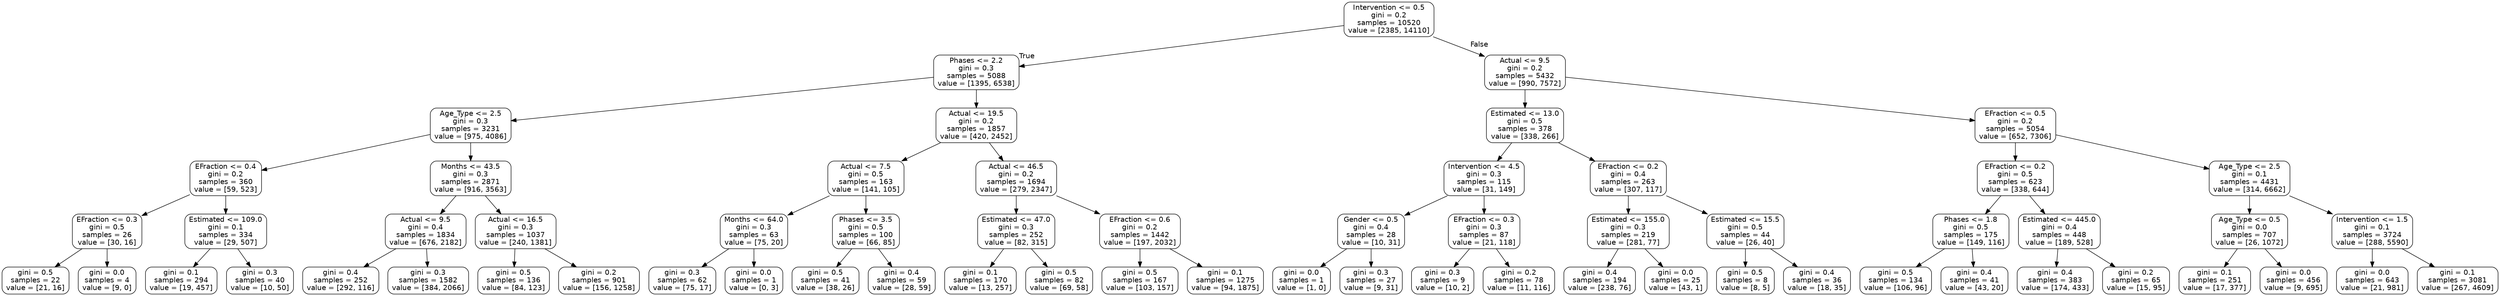 digraph Tree {
node [shape=box, style="rounded", color="black", fontname="helvetica"] ;
edge [fontname="helvetica"] ;
0 [label="Intervention <= 0.5\ngini = 0.2\nsamples = 10520\nvalue = [2385, 14110]"] ;
1 [label="Phases <= 2.2\ngini = 0.3\nsamples = 5088\nvalue = [1395, 6538]"] ;
0 -> 1 [labeldistance=2.5, labelangle=45, headlabel="True"] ;
2 [label="Age_Type <= 2.5\ngini = 0.3\nsamples = 3231\nvalue = [975, 4086]"] ;
1 -> 2 ;
3 [label="EFraction <= 0.4\ngini = 0.2\nsamples = 360\nvalue = [59, 523]"] ;
2 -> 3 ;
4 [label="EFraction <= 0.3\ngini = 0.5\nsamples = 26\nvalue = [30, 16]"] ;
3 -> 4 ;
5 [label="gini = 0.5\nsamples = 22\nvalue = [21, 16]"] ;
4 -> 5 ;
6 [label="gini = 0.0\nsamples = 4\nvalue = [9, 0]"] ;
4 -> 6 ;
7 [label="Estimated <= 109.0\ngini = 0.1\nsamples = 334\nvalue = [29, 507]"] ;
3 -> 7 ;
8 [label="gini = 0.1\nsamples = 294\nvalue = [19, 457]"] ;
7 -> 8 ;
9 [label="gini = 0.3\nsamples = 40\nvalue = [10, 50]"] ;
7 -> 9 ;
10 [label="Months <= 43.5\ngini = 0.3\nsamples = 2871\nvalue = [916, 3563]"] ;
2 -> 10 ;
11 [label="Actual <= 9.5\ngini = 0.4\nsamples = 1834\nvalue = [676, 2182]"] ;
10 -> 11 ;
12 [label="gini = 0.4\nsamples = 252\nvalue = [292, 116]"] ;
11 -> 12 ;
13 [label="gini = 0.3\nsamples = 1582\nvalue = [384, 2066]"] ;
11 -> 13 ;
14 [label="Actual <= 16.5\ngini = 0.3\nsamples = 1037\nvalue = [240, 1381]"] ;
10 -> 14 ;
15 [label="gini = 0.5\nsamples = 136\nvalue = [84, 123]"] ;
14 -> 15 ;
16 [label="gini = 0.2\nsamples = 901\nvalue = [156, 1258]"] ;
14 -> 16 ;
17 [label="Actual <= 19.5\ngini = 0.2\nsamples = 1857\nvalue = [420, 2452]"] ;
1 -> 17 ;
18 [label="Actual <= 7.5\ngini = 0.5\nsamples = 163\nvalue = [141, 105]"] ;
17 -> 18 ;
19 [label="Months <= 64.0\ngini = 0.3\nsamples = 63\nvalue = [75, 20]"] ;
18 -> 19 ;
20 [label="gini = 0.3\nsamples = 62\nvalue = [75, 17]"] ;
19 -> 20 ;
21 [label="gini = 0.0\nsamples = 1\nvalue = [0, 3]"] ;
19 -> 21 ;
22 [label="Phases <= 3.5\ngini = 0.5\nsamples = 100\nvalue = [66, 85]"] ;
18 -> 22 ;
23 [label="gini = 0.5\nsamples = 41\nvalue = [38, 26]"] ;
22 -> 23 ;
24 [label="gini = 0.4\nsamples = 59\nvalue = [28, 59]"] ;
22 -> 24 ;
25 [label="Actual <= 46.5\ngini = 0.2\nsamples = 1694\nvalue = [279, 2347]"] ;
17 -> 25 ;
26 [label="Estimated <= 47.0\ngini = 0.3\nsamples = 252\nvalue = [82, 315]"] ;
25 -> 26 ;
27 [label="gini = 0.1\nsamples = 170\nvalue = [13, 257]"] ;
26 -> 27 ;
28 [label="gini = 0.5\nsamples = 82\nvalue = [69, 58]"] ;
26 -> 28 ;
29 [label="EFraction <= 0.6\ngini = 0.2\nsamples = 1442\nvalue = [197, 2032]"] ;
25 -> 29 ;
30 [label="gini = 0.5\nsamples = 167\nvalue = [103, 157]"] ;
29 -> 30 ;
31 [label="gini = 0.1\nsamples = 1275\nvalue = [94, 1875]"] ;
29 -> 31 ;
32 [label="Actual <= 9.5\ngini = 0.2\nsamples = 5432\nvalue = [990, 7572]"] ;
0 -> 32 [labeldistance=2.5, labelangle=-45, headlabel="False"] ;
33 [label="Estimated <= 13.0\ngini = 0.5\nsamples = 378\nvalue = [338, 266]"] ;
32 -> 33 ;
34 [label="Intervention <= 4.5\ngini = 0.3\nsamples = 115\nvalue = [31, 149]"] ;
33 -> 34 ;
35 [label="Gender <= 0.5\ngini = 0.4\nsamples = 28\nvalue = [10, 31]"] ;
34 -> 35 ;
36 [label="gini = 0.0\nsamples = 1\nvalue = [1, 0]"] ;
35 -> 36 ;
37 [label="gini = 0.3\nsamples = 27\nvalue = [9, 31]"] ;
35 -> 37 ;
38 [label="EFraction <= 0.3\ngini = 0.3\nsamples = 87\nvalue = [21, 118]"] ;
34 -> 38 ;
39 [label="gini = 0.3\nsamples = 9\nvalue = [10, 2]"] ;
38 -> 39 ;
40 [label="gini = 0.2\nsamples = 78\nvalue = [11, 116]"] ;
38 -> 40 ;
41 [label="EFraction <= 0.2\ngini = 0.4\nsamples = 263\nvalue = [307, 117]"] ;
33 -> 41 ;
42 [label="Estimated <= 155.0\ngini = 0.3\nsamples = 219\nvalue = [281, 77]"] ;
41 -> 42 ;
43 [label="gini = 0.4\nsamples = 194\nvalue = [238, 76]"] ;
42 -> 43 ;
44 [label="gini = 0.0\nsamples = 25\nvalue = [43, 1]"] ;
42 -> 44 ;
45 [label="Estimated <= 15.5\ngini = 0.5\nsamples = 44\nvalue = [26, 40]"] ;
41 -> 45 ;
46 [label="gini = 0.5\nsamples = 8\nvalue = [8, 5]"] ;
45 -> 46 ;
47 [label="gini = 0.4\nsamples = 36\nvalue = [18, 35]"] ;
45 -> 47 ;
48 [label="EFraction <= 0.5\ngini = 0.2\nsamples = 5054\nvalue = [652, 7306]"] ;
32 -> 48 ;
49 [label="EFraction <= 0.2\ngini = 0.5\nsamples = 623\nvalue = [338, 644]"] ;
48 -> 49 ;
50 [label="Phases <= 1.8\ngini = 0.5\nsamples = 175\nvalue = [149, 116]"] ;
49 -> 50 ;
51 [label="gini = 0.5\nsamples = 134\nvalue = [106, 96]"] ;
50 -> 51 ;
52 [label="gini = 0.4\nsamples = 41\nvalue = [43, 20]"] ;
50 -> 52 ;
53 [label="Estimated <= 445.0\ngini = 0.4\nsamples = 448\nvalue = [189, 528]"] ;
49 -> 53 ;
54 [label="gini = 0.4\nsamples = 383\nvalue = [174, 433]"] ;
53 -> 54 ;
55 [label="gini = 0.2\nsamples = 65\nvalue = [15, 95]"] ;
53 -> 55 ;
56 [label="Age_Type <= 2.5\ngini = 0.1\nsamples = 4431\nvalue = [314, 6662]"] ;
48 -> 56 ;
57 [label="Age_Type <= 0.5\ngini = 0.0\nsamples = 707\nvalue = [26, 1072]"] ;
56 -> 57 ;
58 [label="gini = 0.1\nsamples = 251\nvalue = [17, 377]"] ;
57 -> 58 ;
59 [label="gini = 0.0\nsamples = 456\nvalue = [9, 695]"] ;
57 -> 59 ;
60 [label="Intervention <= 1.5\ngini = 0.1\nsamples = 3724\nvalue = [288, 5590]"] ;
56 -> 60 ;
61 [label="gini = 0.0\nsamples = 643\nvalue = [21, 981]"] ;
60 -> 61 ;
62 [label="gini = 0.1\nsamples = 3081\nvalue = [267, 4609]"] ;
60 -> 62 ;
}
